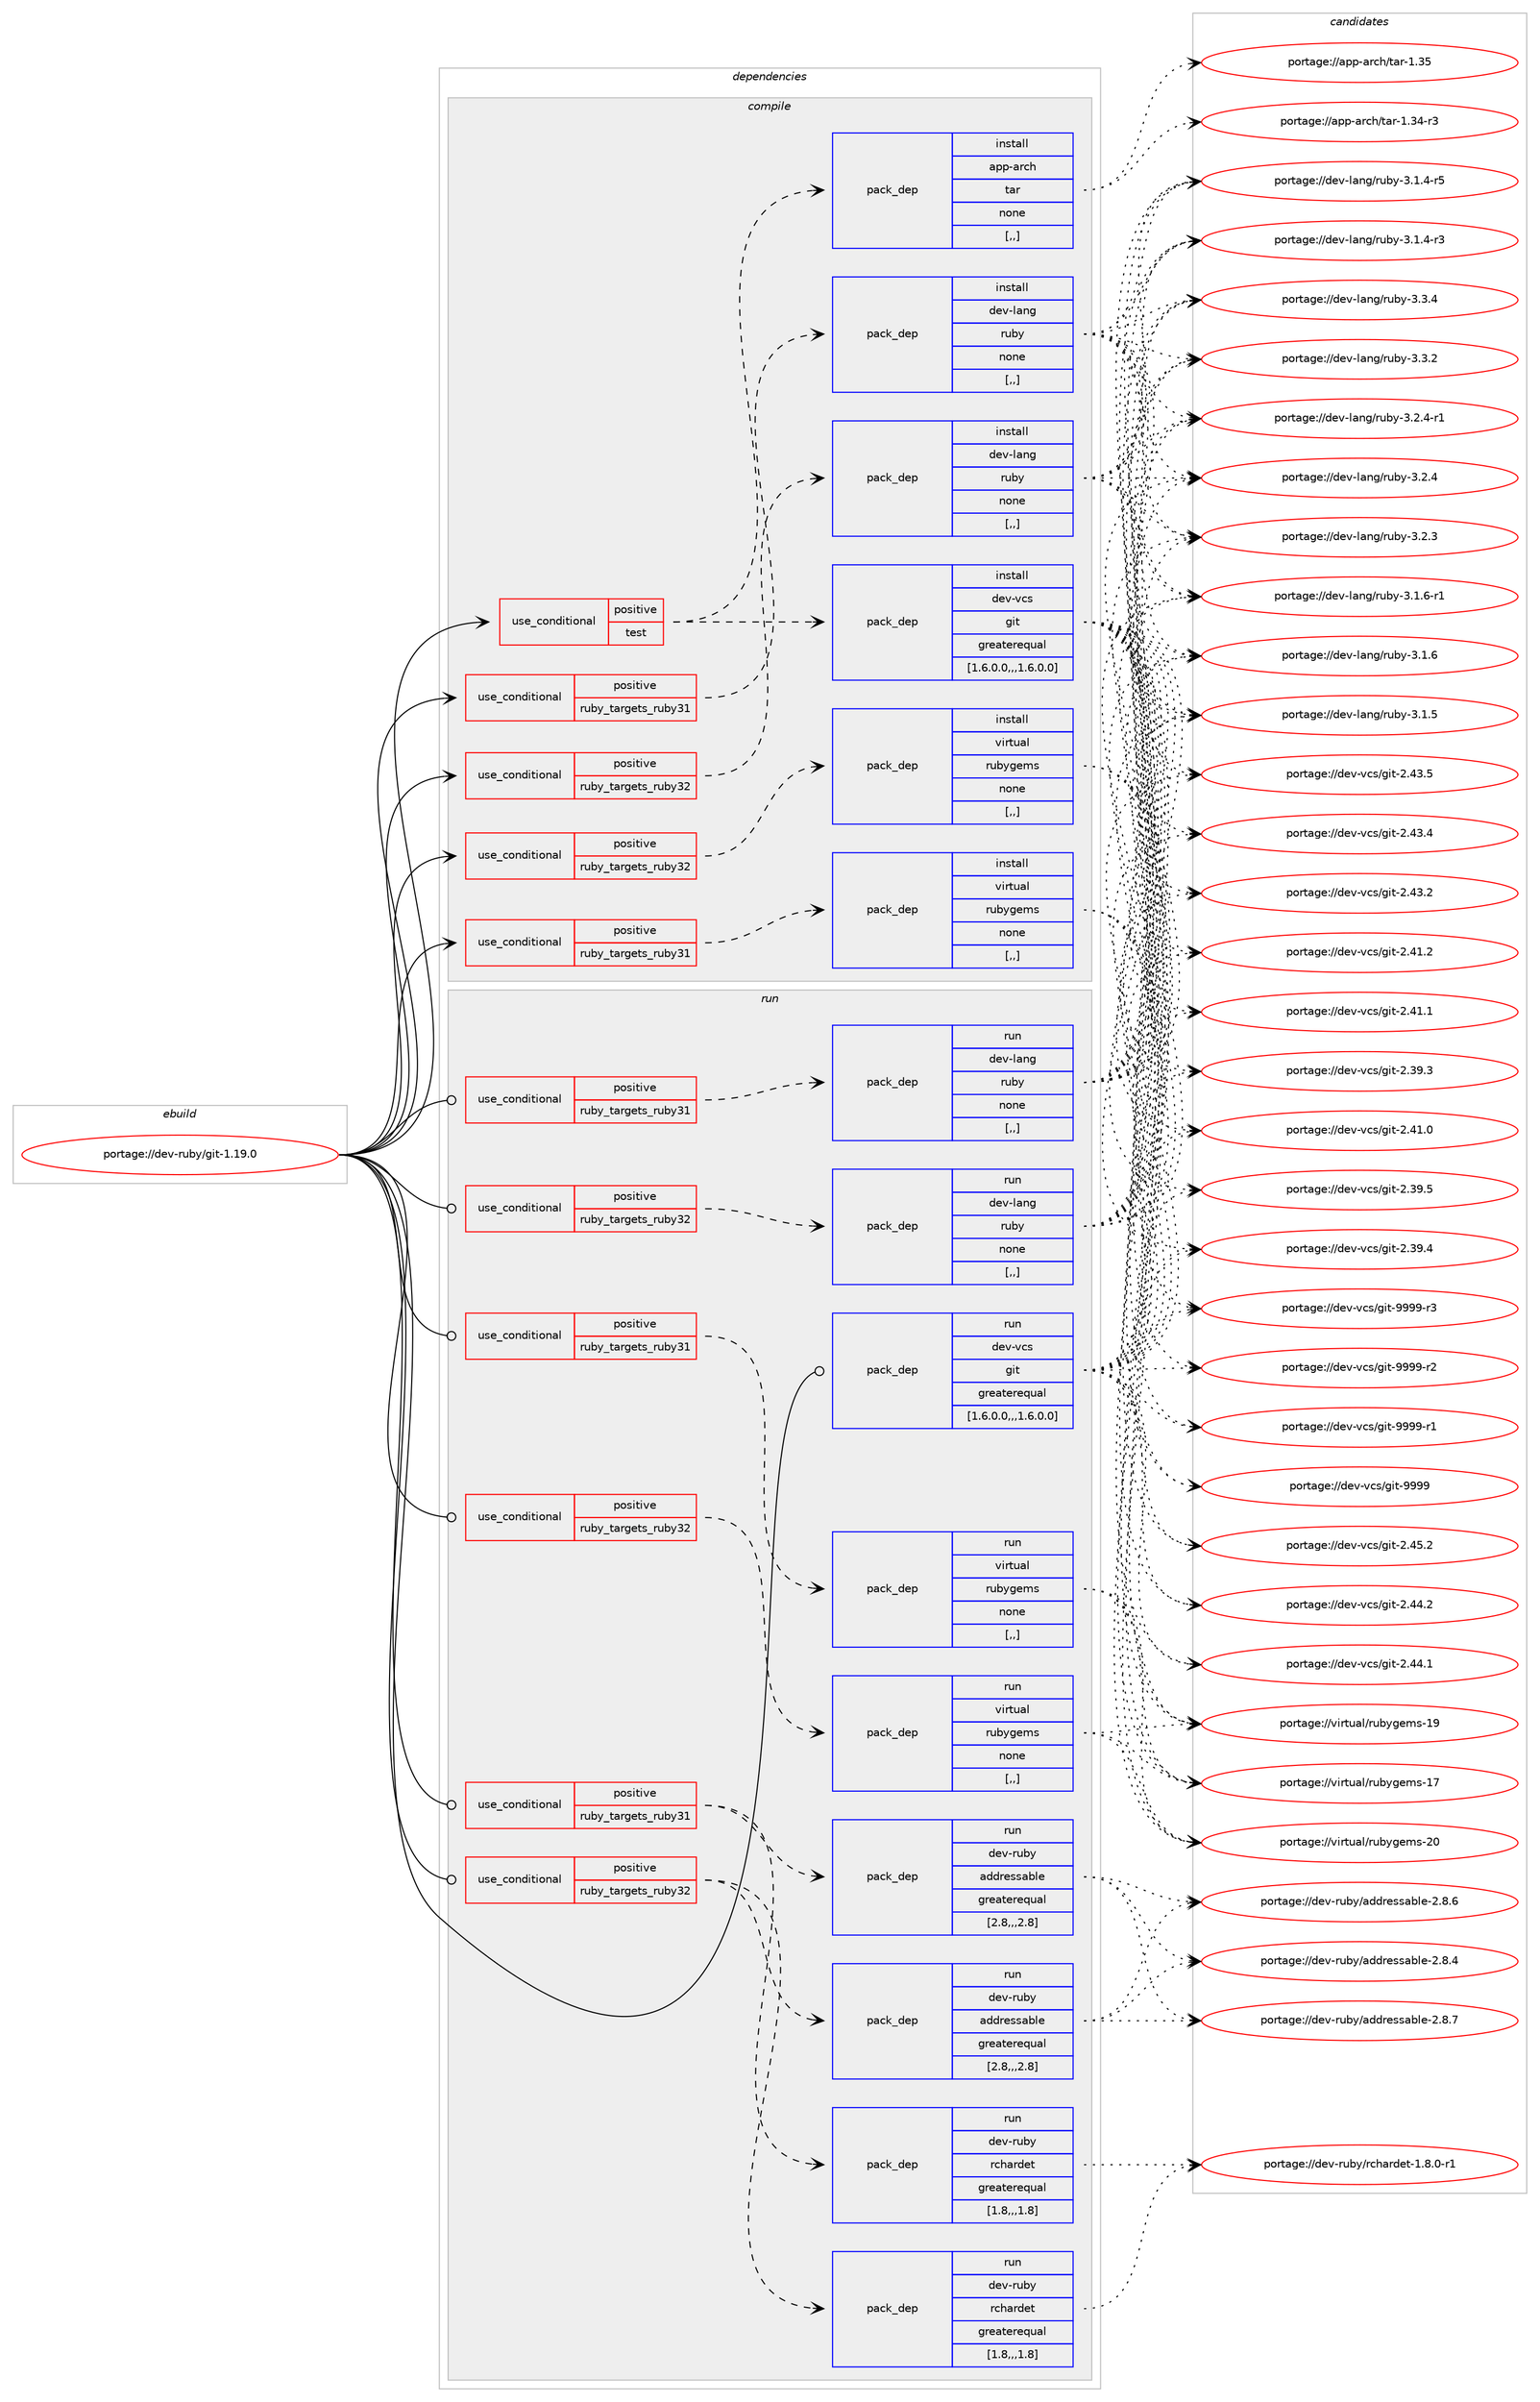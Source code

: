 digraph prolog {

# *************
# Graph options
# *************

newrank=true;
concentrate=true;
compound=true;
graph [rankdir=LR,fontname=Helvetica,fontsize=10,ranksep=1.5];#, ranksep=2.5, nodesep=0.2];
edge  [arrowhead=vee];
node  [fontname=Helvetica,fontsize=10];

# **********
# The ebuild
# **********

subgraph cluster_leftcol {
color=gray;
label=<<i>ebuild</i>>;
id [label="portage://dev-ruby/git-1.19.0", color=red, width=4, href="../dev-ruby/git-1.19.0.svg"];
}

# ****************
# The dependencies
# ****************

subgraph cluster_midcol {
color=gray;
label=<<i>dependencies</i>>;
subgraph cluster_compile {
fillcolor="#eeeeee";
style=filled;
label=<<i>compile</i>>;
subgraph cond48164 {
dependency184547 [label=<<TABLE BORDER="0" CELLBORDER="1" CELLSPACING="0" CELLPADDING="4"><TR><TD ROWSPAN="3" CELLPADDING="10">use_conditional</TD></TR><TR><TD>positive</TD></TR><TR><TD>ruby_targets_ruby31</TD></TR></TABLE>>, shape=none, color=red];
subgraph pack135051 {
dependency184548 [label=<<TABLE BORDER="0" CELLBORDER="1" CELLSPACING="0" CELLPADDING="4" WIDTH="220"><TR><TD ROWSPAN="6" CELLPADDING="30">pack_dep</TD></TR><TR><TD WIDTH="110">install</TD></TR><TR><TD>dev-lang</TD></TR><TR><TD>ruby</TD></TR><TR><TD>none</TD></TR><TR><TD>[,,]</TD></TR></TABLE>>, shape=none, color=blue];
}
dependency184547:e -> dependency184548:w [weight=20,style="dashed",arrowhead="vee"];
}
id:e -> dependency184547:w [weight=20,style="solid",arrowhead="vee"];
subgraph cond48165 {
dependency184549 [label=<<TABLE BORDER="0" CELLBORDER="1" CELLSPACING="0" CELLPADDING="4"><TR><TD ROWSPAN="3" CELLPADDING="10">use_conditional</TD></TR><TR><TD>positive</TD></TR><TR><TD>ruby_targets_ruby31</TD></TR></TABLE>>, shape=none, color=red];
subgraph pack135052 {
dependency184550 [label=<<TABLE BORDER="0" CELLBORDER="1" CELLSPACING="0" CELLPADDING="4" WIDTH="220"><TR><TD ROWSPAN="6" CELLPADDING="30">pack_dep</TD></TR><TR><TD WIDTH="110">install</TD></TR><TR><TD>virtual</TD></TR><TR><TD>rubygems</TD></TR><TR><TD>none</TD></TR><TR><TD>[,,]</TD></TR></TABLE>>, shape=none, color=blue];
}
dependency184549:e -> dependency184550:w [weight=20,style="dashed",arrowhead="vee"];
}
id:e -> dependency184549:w [weight=20,style="solid",arrowhead="vee"];
subgraph cond48166 {
dependency184551 [label=<<TABLE BORDER="0" CELLBORDER="1" CELLSPACING="0" CELLPADDING="4"><TR><TD ROWSPAN="3" CELLPADDING="10">use_conditional</TD></TR><TR><TD>positive</TD></TR><TR><TD>ruby_targets_ruby32</TD></TR></TABLE>>, shape=none, color=red];
subgraph pack135053 {
dependency184552 [label=<<TABLE BORDER="0" CELLBORDER="1" CELLSPACING="0" CELLPADDING="4" WIDTH="220"><TR><TD ROWSPAN="6" CELLPADDING="30">pack_dep</TD></TR><TR><TD WIDTH="110">install</TD></TR><TR><TD>dev-lang</TD></TR><TR><TD>ruby</TD></TR><TR><TD>none</TD></TR><TR><TD>[,,]</TD></TR></TABLE>>, shape=none, color=blue];
}
dependency184551:e -> dependency184552:w [weight=20,style="dashed",arrowhead="vee"];
}
id:e -> dependency184551:w [weight=20,style="solid",arrowhead="vee"];
subgraph cond48167 {
dependency184553 [label=<<TABLE BORDER="0" CELLBORDER="1" CELLSPACING="0" CELLPADDING="4"><TR><TD ROWSPAN="3" CELLPADDING="10">use_conditional</TD></TR><TR><TD>positive</TD></TR><TR><TD>ruby_targets_ruby32</TD></TR></TABLE>>, shape=none, color=red];
subgraph pack135054 {
dependency184554 [label=<<TABLE BORDER="0" CELLBORDER="1" CELLSPACING="0" CELLPADDING="4" WIDTH="220"><TR><TD ROWSPAN="6" CELLPADDING="30">pack_dep</TD></TR><TR><TD WIDTH="110">install</TD></TR><TR><TD>virtual</TD></TR><TR><TD>rubygems</TD></TR><TR><TD>none</TD></TR><TR><TD>[,,]</TD></TR></TABLE>>, shape=none, color=blue];
}
dependency184553:e -> dependency184554:w [weight=20,style="dashed",arrowhead="vee"];
}
id:e -> dependency184553:w [weight=20,style="solid",arrowhead="vee"];
subgraph cond48168 {
dependency184555 [label=<<TABLE BORDER="0" CELLBORDER="1" CELLSPACING="0" CELLPADDING="4"><TR><TD ROWSPAN="3" CELLPADDING="10">use_conditional</TD></TR><TR><TD>positive</TD></TR><TR><TD>test</TD></TR></TABLE>>, shape=none, color=red];
subgraph pack135055 {
dependency184556 [label=<<TABLE BORDER="0" CELLBORDER="1" CELLSPACING="0" CELLPADDING="4" WIDTH="220"><TR><TD ROWSPAN="6" CELLPADDING="30">pack_dep</TD></TR><TR><TD WIDTH="110">install</TD></TR><TR><TD>dev-vcs</TD></TR><TR><TD>git</TD></TR><TR><TD>greaterequal</TD></TR><TR><TD>[1.6.0.0,,,1.6.0.0]</TD></TR></TABLE>>, shape=none, color=blue];
}
dependency184555:e -> dependency184556:w [weight=20,style="dashed",arrowhead="vee"];
subgraph pack135056 {
dependency184557 [label=<<TABLE BORDER="0" CELLBORDER="1" CELLSPACING="0" CELLPADDING="4" WIDTH="220"><TR><TD ROWSPAN="6" CELLPADDING="30">pack_dep</TD></TR><TR><TD WIDTH="110">install</TD></TR><TR><TD>app-arch</TD></TR><TR><TD>tar</TD></TR><TR><TD>none</TD></TR><TR><TD>[,,]</TD></TR></TABLE>>, shape=none, color=blue];
}
dependency184555:e -> dependency184557:w [weight=20,style="dashed",arrowhead="vee"];
}
id:e -> dependency184555:w [weight=20,style="solid",arrowhead="vee"];
}
subgraph cluster_compileandrun {
fillcolor="#eeeeee";
style=filled;
label=<<i>compile and run</i>>;
}
subgraph cluster_run {
fillcolor="#eeeeee";
style=filled;
label=<<i>run</i>>;
subgraph cond48169 {
dependency184558 [label=<<TABLE BORDER="0" CELLBORDER="1" CELLSPACING="0" CELLPADDING="4"><TR><TD ROWSPAN="3" CELLPADDING="10">use_conditional</TD></TR><TR><TD>positive</TD></TR><TR><TD>ruby_targets_ruby31</TD></TR></TABLE>>, shape=none, color=red];
subgraph pack135057 {
dependency184559 [label=<<TABLE BORDER="0" CELLBORDER="1" CELLSPACING="0" CELLPADDING="4" WIDTH="220"><TR><TD ROWSPAN="6" CELLPADDING="30">pack_dep</TD></TR><TR><TD WIDTH="110">run</TD></TR><TR><TD>dev-lang</TD></TR><TR><TD>ruby</TD></TR><TR><TD>none</TD></TR><TR><TD>[,,]</TD></TR></TABLE>>, shape=none, color=blue];
}
dependency184558:e -> dependency184559:w [weight=20,style="dashed",arrowhead="vee"];
}
id:e -> dependency184558:w [weight=20,style="solid",arrowhead="odot"];
subgraph cond48170 {
dependency184560 [label=<<TABLE BORDER="0" CELLBORDER="1" CELLSPACING="0" CELLPADDING="4"><TR><TD ROWSPAN="3" CELLPADDING="10">use_conditional</TD></TR><TR><TD>positive</TD></TR><TR><TD>ruby_targets_ruby31</TD></TR></TABLE>>, shape=none, color=red];
subgraph pack135058 {
dependency184561 [label=<<TABLE BORDER="0" CELLBORDER="1" CELLSPACING="0" CELLPADDING="4" WIDTH="220"><TR><TD ROWSPAN="6" CELLPADDING="30">pack_dep</TD></TR><TR><TD WIDTH="110">run</TD></TR><TR><TD>dev-ruby</TD></TR><TR><TD>addressable</TD></TR><TR><TD>greaterequal</TD></TR><TR><TD>[2.8,,,2.8]</TD></TR></TABLE>>, shape=none, color=blue];
}
dependency184560:e -> dependency184561:w [weight=20,style="dashed",arrowhead="vee"];
subgraph pack135059 {
dependency184562 [label=<<TABLE BORDER="0" CELLBORDER="1" CELLSPACING="0" CELLPADDING="4" WIDTH="220"><TR><TD ROWSPAN="6" CELLPADDING="30">pack_dep</TD></TR><TR><TD WIDTH="110">run</TD></TR><TR><TD>dev-ruby</TD></TR><TR><TD>rchardet</TD></TR><TR><TD>greaterequal</TD></TR><TR><TD>[1.8,,,1.8]</TD></TR></TABLE>>, shape=none, color=blue];
}
dependency184560:e -> dependency184562:w [weight=20,style="dashed",arrowhead="vee"];
}
id:e -> dependency184560:w [weight=20,style="solid",arrowhead="odot"];
subgraph cond48171 {
dependency184563 [label=<<TABLE BORDER="0" CELLBORDER="1" CELLSPACING="0" CELLPADDING="4"><TR><TD ROWSPAN="3" CELLPADDING="10">use_conditional</TD></TR><TR><TD>positive</TD></TR><TR><TD>ruby_targets_ruby31</TD></TR></TABLE>>, shape=none, color=red];
subgraph pack135060 {
dependency184564 [label=<<TABLE BORDER="0" CELLBORDER="1" CELLSPACING="0" CELLPADDING="4" WIDTH="220"><TR><TD ROWSPAN="6" CELLPADDING="30">pack_dep</TD></TR><TR><TD WIDTH="110">run</TD></TR><TR><TD>virtual</TD></TR><TR><TD>rubygems</TD></TR><TR><TD>none</TD></TR><TR><TD>[,,]</TD></TR></TABLE>>, shape=none, color=blue];
}
dependency184563:e -> dependency184564:w [weight=20,style="dashed",arrowhead="vee"];
}
id:e -> dependency184563:w [weight=20,style="solid",arrowhead="odot"];
subgraph cond48172 {
dependency184565 [label=<<TABLE BORDER="0" CELLBORDER="1" CELLSPACING="0" CELLPADDING="4"><TR><TD ROWSPAN="3" CELLPADDING="10">use_conditional</TD></TR><TR><TD>positive</TD></TR><TR><TD>ruby_targets_ruby32</TD></TR></TABLE>>, shape=none, color=red];
subgraph pack135061 {
dependency184566 [label=<<TABLE BORDER="0" CELLBORDER="1" CELLSPACING="0" CELLPADDING="4" WIDTH="220"><TR><TD ROWSPAN="6" CELLPADDING="30">pack_dep</TD></TR><TR><TD WIDTH="110">run</TD></TR><TR><TD>dev-lang</TD></TR><TR><TD>ruby</TD></TR><TR><TD>none</TD></TR><TR><TD>[,,]</TD></TR></TABLE>>, shape=none, color=blue];
}
dependency184565:e -> dependency184566:w [weight=20,style="dashed",arrowhead="vee"];
}
id:e -> dependency184565:w [weight=20,style="solid",arrowhead="odot"];
subgraph cond48173 {
dependency184567 [label=<<TABLE BORDER="0" CELLBORDER="1" CELLSPACING="0" CELLPADDING="4"><TR><TD ROWSPAN="3" CELLPADDING="10">use_conditional</TD></TR><TR><TD>positive</TD></TR><TR><TD>ruby_targets_ruby32</TD></TR></TABLE>>, shape=none, color=red];
subgraph pack135062 {
dependency184568 [label=<<TABLE BORDER="0" CELLBORDER="1" CELLSPACING="0" CELLPADDING="4" WIDTH="220"><TR><TD ROWSPAN="6" CELLPADDING="30">pack_dep</TD></TR><TR><TD WIDTH="110">run</TD></TR><TR><TD>dev-ruby</TD></TR><TR><TD>addressable</TD></TR><TR><TD>greaterequal</TD></TR><TR><TD>[2.8,,,2.8]</TD></TR></TABLE>>, shape=none, color=blue];
}
dependency184567:e -> dependency184568:w [weight=20,style="dashed",arrowhead="vee"];
subgraph pack135063 {
dependency184569 [label=<<TABLE BORDER="0" CELLBORDER="1" CELLSPACING="0" CELLPADDING="4" WIDTH="220"><TR><TD ROWSPAN="6" CELLPADDING="30">pack_dep</TD></TR><TR><TD WIDTH="110">run</TD></TR><TR><TD>dev-ruby</TD></TR><TR><TD>rchardet</TD></TR><TR><TD>greaterequal</TD></TR><TR><TD>[1.8,,,1.8]</TD></TR></TABLE>>, shape=none, color=blue];
}
dependency184567:e -> dependency184569:w [weight=20,style="dashed",arrowhead="vee"];
}
id:e -> dependency184567:w [weight=20,style="solid",arrowhead="odot"];
subgraph cond48174 {
dependency184570 [label=<<TABLE BORDER="0" CELLBORDER="1" CELLSPACING="0" CELLPADDING="4"><TR><TD ROWSPAN="3" CELLPADDING="10">use_conditional</TD></TR><TR><TD>positive</TD></TR><TR><TD>ruby_targets_ruby32</TD></TR></TABLE>>, shape=none, color=red];
subgraph pack135064 {
dependency184571 [label=<<TABLE BORDER="0" CELLBORDER="1" CELLSPACING="0" CELLPADDING="4" WIDTH="220"><TR><TD ROWSPAN="6" CELLPADDING="30">pack_dep</TD></TR><TR><TD WIDTH="110">run</TD></TR><TR><TD>virtual</TD></TR><TR><TD>rubygems</TD></TR><TR><TD>none</TD></TR><TR><TD>[,,]</TD></TR></TABLE>>, shape=none, color=blue];
}
dependency184570:e -> dependency184571:w [weight=20,style="dashed",arrowhead="vee"];
}
id:e -> dependency184570:w [weight=20,style="solid",arrowhead="odot"];
subgraph pack135065 {
dependency184572 [label=<<TABLE BORDER="0" CELLBORDER="1" CELLSPACING="0" CELLPADDING="4" WIDTH="220"><TR><TD ROWSPAN="6" CELLPADDING="30">pack_dep</TD></TR><TR><TD WIDTH="110">run</TD></TR><TR><TD>dev-vcs</TD></TR><TR><TD>git</TD></TR><TR><TD>greaterequal</TD></TR><TR><TD>[1.6.0.0,,,1.6.0.0]</TD></TR></TABLE>>, shape=none, color=blue];
}
id:e -> dependency184572:w [weight=20,style="solid",arrowhead="odot"];
}
}

# **************
# The candidates
# **************

subgraph cluster_choices {
rank=same;
color=gray;
label=<<i>candidates</i>>;

subgraph choice135051 {
color=black;
nodesep=1;
choice10010111845108971101034711411798121455146514652 [label="portage://dev-lang/ruby-3.3.4", color=red, width=4,href="../dev-lang/ruby-3.3.4.svg"];
choice10010111845108971101034711411798121455146514650 [label="portage://dev-lang/ruby-3.3.2", color=red, width=4,href="../dev-lang/ruby-3.3.2.svg"];
choice100101118451089711010347114117981214551465046524511449 [label="portage://dev-lang/ruby-3.2.4-r1", color=red, width=4,href="../dev-lang/ruby-3.2.4-r1.svg"];
choice10010111845108971101034711411798121455146504652 [label="portage://dev-lang/ruby-3.2.4", color=red, width=4,href="../dev-lang/ruby-3.2.4.svg"];
choice10010111845108971101034711411798121455146504651 [label="portage://dev-lang/ruby-3.2.3", color=red, width=4,href="../dev-lang/ruby-3.2.3.svg"];
choice100101118451089711010347114117981214551464946544511449 [label="portage://dev-lang/ruby-3.1.6-r1", color=red, width=4,href="../dev-lang/ruby-3.1.6-r1.svg"];
choice10010111845108971101034711411798121455146494654 [label="portage://dev-lang/ruby-3.1.6", color=red, width=4,href="../dev-lang/ruby-3.1.6.svg"];
choice10010111845108971101034711411798121455146494653 [label="portage://dev-lang/ruby-3.1.5", color=red, width=4,href="../dev-lang/ruby-3.1.5.svg"];
choice100101118451089711010347114117981214551464946524511453 [label="portage://dev-lang/ruby-3.1.4-r5", color=red, width=4,href="../dev-lang/ruby-3.1.4-r5.svg"];
choice100101118451089711010347114117981214551464946524511451 [label="portage://dev-lang/ruby-3.1.4-r3", color=red, width=4,href="../dev-lang/ruby-3.1.4-r3.svg"];
dependency184548:e -> choice10010111845108971101034711411798121455146514652:w [style=dotted,weight="100"];
dependency184548:e -> choice10010111845108971101034711411798121455146514650:w [style=dotted,weight="100"];
dependency184548:e -> choice100101118451089711010347114117981214551465046524511449:w [style=dotted,weight="100"];
dependency184548:e -> choice10010111845108971101034711411798121455146504652:w [style=dotted,weight="100"];
dependency184548:e -> choice10010111845108971101034711411798121455146504651:w [style=dotted,weight="100"];
dependency184548:e -> choice100101118451089711010347114117981214551464946544511449:w [style=dotted,weight="100"];
dependency184548:e -> choice10010111845108971101034711411798121455146494654:w [style=dotted,weight="100"];
dependency184548:e -> choice10010111845108971101034711411798121455146494653:w [style=dotted,weight="100"];
dependency184548:e -> choice100101118451089711010347114117981214551464946524511453:w [style=dotted,weight="100"];
dependency184548:e -> choice100101118451089711010347114117981214551464946524511451:w [style=dotted,weight="100"];
}
subgraph choice135052 {
color=black;
nodesep=1;
choice118105114116117971084711411798121103101109115455048 [label="portage://virtual/rubygems-20", color=red, width=4,href="../virtual/rubygems-20.svg"];
choice118105114116117971084711411798121103101109115454957 [label="portage://virtual/rubygems-19", color=red, width=4,href="../virtual/rubygems-19.svg"];
choice118105114116117971084711411798121103101109115454955 [label="portage://virtual/rubygems-17", color=red, width=4,href="../virtual/rubygems-17.svg"];
dependency184550:e -> choice118105114116117971084711411798121103101109115455048:w [style=dotted,weight="100"];
dependency184550:e -> choice118105114116117971084711411798121103101109115454957:w [style=dotted,weight="100"];
dependency184550:e -> choice118105114116117971084711411798121103101109115454955:w [style=dotted,weight="100"];
}
subgraph choice135053 {
color=black;
nodesep=1;
choice10010111845108971101034711411798121455146514652 [label="portage://dev-lang/ruby-3.3.4", color=red, width=4,href="../dev-lang/ruby-3.3.4.svg"];
choice10010111845108971101034711411798121455146514650 [label="portage://dev-lang/ruby-3.3.2", color=red, width=4,href="../dev-lang/ruby-3.3.2.svg"];
choice100101118451089711010347114117981214551465046524511449 [label="portage://dev-lang/ruby-3.2.4-r1", color=red, width=4,href="../dev-lang/ruby-3.2.4-r1.svg"];
choice10010111845108971101034711411798121455146504652 [label="portage://dev-lang/ruby-3.2.4", color=red, width=4,href="../dev-lang/ruby-3.2.4.svg"];
choice10010111845108971101034711411798121455146504651 [label="portage://dev-lang/ruby-3.2.3", color=red, width=4,href="../dev-lang/ruby-3.2.3.svg"];
choice100101118451089711010347114117981214551464946544511449 [label="portage://dev-lang/ruby-3.1.6-r1", color=red, width=4,href="../dev-lang/ruby-3.1.6-r1.svg"];
choice10010111845108971101034711411798121455146494654 [label="portage://dev-lang/ruby-3.1.6", color=red, width=4,href="../dev-lang/ruby-3.1.6.svg"];
choice10010111845108971101034711411798121455146494653 [label="portage://dev-lang/ruby-3.1.5", color=red, width=4,href="../dev-lang/ruby-3.1.5.svg"];
choice100101118451089711010347114117981214551464946524511453 [label="portage://dev-lang/ruby-3.1.4-r5", color=red, width=4,href="../dev-lang/ruby-3.1.4-r5.svg"];
choice100101118451089711010347114117981214551464946524511451 [label="portage://dev-lang/ruby-3.1.4-r3", color=red, width=4,href="../dev-lang/ruby-3.1.4-r3.svg"];
dependency184552:e -> choice10010111845108971101034711411798121455146514652:w [style=dotted,weight="100"];
dependency184552:e -> choice10010111845108971101034711411798121455146514650:w [style=dotted,weight="100"];
dependency184552:e -> choice100101118451089711010347114117981214551465046524511449:w [style=dotted,weight="100"];
dependency184552:e -> choice10010111845108971101034711411798121455146504652:w [style=dotted,weight="100"];
dependency184552:e -> choice10010111845108971101034711411798121455146504651:w [style=dotted,weight="100"];
dependency184552:e -> choice100101118451089711010347114117981214551464946544511449:w [style=dotted,weight="100"];
dependency184552:e -> choice10010111845108971101034711411798121455146494654:w [style=dotted,weight="100"];
dependency184552:e -> choice10010111845108971101034711411798121455146494653:w [style=dotted,weight="100"];
dependency184552:e -> choice100101118451089711010347114117981214551464946524511453:w [style=dotted,weight="100"];
dependency184552:e -> choice100101118451089711010347114117981214551464946524511451:w [style=dotted,weight="100"];
}
subgraph choice135054 {
color=black;
nodesep=1;
choice118105114116117971084711411798121103101109115455048 [label="portage://virtual/rubygems-20", color=red, width=4,href="../virtual/rubygems-20.svg"];
choice118105114116117971084711411798121103101109115454957 [label="portage://virtual/rubygems-19", color=red, width=4,href="../virtual/rubygems-19.svg"];
choice118105114116117971084711411798121103101109115454955 [label="portage://virtual/rubygems-17", color=red, width=4,href="../virtual/rubygems-17.svg"];
dependency184554:e -> choice118105114116117971084711411798121103101109115455048:w [style=dotted,weight="100"];
dependency184554:e -> choice118105114116117971084711411798121103101109115454957:w [style=dotted,weight="100"];
dependency184554:e -> choice118105114116117971084711411798121103101109115454955:w [style=dotted,weight="100"];
}
subgraph choice135055 {
color=black;
nodesep=1;
choice10010111845118991154710310511645575757574511451 [label="portage://dev-vcs/git-9999-r3", color=red, width=4,href="../dev-vcs/git-9999-r3.svg"];
choice10010111845118991154710310511645575757574511450 [label="portage://dev-vcs/git-9999-r2", color=red, width=4,href="../dev-vcs/git-9999-r2.svg"];
choice10010111845118991154710310511645575757574511449 [label="portage://dev-vcs/git-9999-r1", color=red, width=4,href="../dev-vcs/git-9999-r1.svg"];
choice1001011184511899115471031051164557575757 [label="portage://dev-vcs/git-9999", color=red, width=4,href="../dev-vcs/git-9999.svg"];
choice10010111845118991154710310511645504652534650 [label="portage://dev-vcs/git-2.45.2", color=red, width=4,href="../dev-vcs/git-2.45.2.svg"];
choice10010111845118991154710310511645504652524650 [label="portage://dev-vcs/git-2.44.2", color=red, width=4,href="../dev-vcs/git-2.44.2.svg"];
choice10010111845118991154710310511645504652524649 [label="portage://dev-vcs/git-2.44.1", color=red, width=4,href="../dev-vcs/git-2.44.1.svg"];
choice10010111845118991154710310511645504652514653 [label="portage://dev-vcs/git-2.43.5", color=red, width=4,href="../dev-vcs/git-2.43.5.svg"];
choice10010111845118991154710310511645504652514652 [label="portage://dev-vcs/git-2.43.4", color=red, width=4,href="../dev-vcs/git-2.43.4.svg"];
choice10010111845118991154710310511645504652514650 [label="portage://dev-vcs/git-2.43.2", color=red, width=4,href="../dev-vcs/git-2.43.2.svg"];
choice10010111845118991154710310511645504652494650 [label="portage://dev-vcs/git-2.41.2", color=red, width=4,href="../dev-vcs/git-2.41.2.svg"];
choice10010111845118991154710310511645504652494649 [label="portage://dev-vcs/git-2.41.1", color=red, width=4,href="../dev-vcs/git-2.41.1.svg"];
choice10010111845118991154710310511645504652494648 [label="portage://dev-vcs/git-2.41.0", color=red, width=4,href="../dev-vcs/git-2.41.0.svg"];
choice10010111845118991154710310511645504651574653 [label="portage://dev-vcs/git-2.39.5", color=red, width=4,href="../dev-vcs/git-2.39.5.svg"];
choice10010111845118991154710310511645504651574652 [label="portage://dev-vcs/git-2.39.4", color=red, width=4,href="../dev-vcs/git-2.39.4.svg"];
choice10010111845118991154710310511645504651574651 [label="portage://dev-vcs/git-2.39.3", color=red, width=4,href="../dev-vcs/git-2.39.3.svg"];
dependency184556:e -> choice10010111845118991154710310511645575757574511451:w [style=dotted,weight="100"];
dependency184556:e -> choice10010111845118991154710310511645575757574511450:w [style=dotted,weight="100"];
dependency184556:e -> choice10010111845118991154710310511645575757574511449:w [style=dotted,weight="100"];
dependency184556:e -> choice1001011184511899115471031051164557575757:w [style=dotted,weight="100"];
dependency184556:e -> choice10010111845118991154710310511645504652534650:w [style=dotted,weight="100"];
dependency184556:e -> choice10010111845118991154710310511645504652524650:w [style=dotted,weight="100"];
dependency184556:e -> choice10010111845118991154710310511645504652524649:w [style=dotted,weight="100"];
dependency184556:e -> choice10010111845118991154710310511645504652514653:w [style=dotted,weight="100"];
dependency184556:e -> choice10010111845118991154710310511645504652514652:w [style=dotted,weight="100"];
dependency184556:e -> choice10010111845118991154710310511645504652514650:w [style=dotted,weight="100"];
dependency184556:e -> choice10010111845118991154710310511645504652494650:w [style=dotted,weight="100"];
dependency184556:e -> choice10010111845118991154710310511645504652494649:w [style=dotted,weight="100"];
dependency184556:e -> choice10010111845118991154710310511645504652494648:w [style=dotted,weight="100"];
dependency184556:e -> choice10010111845118991154710310511645504651574653:w [style=dotted,weight="100"];
dependency184556:e -> choice10010111845118991154710310511645504651574652:w [style=dotted,weight="100"];
dependency184556:e -> choice10010111845118991154710310511645504651574651:w [style=dotted,weight="100"];
}
subgraph choice135056 {
color=black;
nodesep=1;
choice9711211245971149910447116971144549465153 [label="portage://app-arch/tar-1.35", color=red, width=4,href="../app-arch/tar-1.35.svg"];
choice97112112459711499104471169711445494651524511451 [label="portage://app-arch/tar-1.34-r3", color=red, width=4,href="../app-arch/tar-1.34-r3.svg"];
dependency184557:e -> choice9711211245971149910447116971144549465153:w [style=dotted,weight="100"];
dependency184557:e -> choice97112112459711499104471169711445494651524511451:w [style=dotted,weight="100"];
}
subgraph choice135057 {
color=black;
nodesep=1;
choice10010111845108971101034711411798121455146514652 [label="portage://dev-lang/ruby-3.3.4", color=red, width=4,href="../dev-lang/ruby-3.3.4.svg"];
choice10010111845108971101034711411798121455146514650 [label="portage://dev-lang/ruby-3.3.2", color=red, width=4,href="../dev-lang/ruby-3.3.2.svg"];
choice100101118451089711010347114117981214551465046524511449 [label="portage://dev-lang/ruby-3.2.4-r1", color=red, width=4,href="../dev-lang/ruby-3.2.4-r1.svg"];
choice10010111845108971101034711411798121455146504652 [label="portage://dev-lang/ruby-3.2.4", color=red, width=4,href="../dev-lang/ruby-3.2.4.svg"];
choice10010111845108971101034711411798121455146504651 [label="portage://dev-lang/ruby-3.2.3", color=red, width=4,href="../dev-lang/ruby-3.2.3.svg"];
choice100101118451089711010347114117981214551464946544511449 [label="portage://dev-lang/ruby-3.1.6-r1", color=red, width=4,href="../dev-lang/ruby-3.1.6-r1.svg"];
choice10010111845108971101034711411798121455146494654 [label="portage://dev-lang/ruby-3.1.6", color=red, width=4,href="../dev-lang/ruby-3.1.6.svg"];
choice10010111845108971101034711411798121455146494653 [label="portage://dev-lang/ruby-3.1.5", color=red, width=4,href="../dev-lang/ruby-3.1.5.svg"];
choice100101118451089711010347114117981214551464946524511453 [label="portage://dev-lang/ruby-3.1.4-r5", color=red, width=4,href="../dev-lang/ruby-3.1.4-r5.svg"];
choice100101118451089711010347114117981214551464946524511451 [label="portage://dev-lang/ruby-3.1.4-r3", color=red, width=4,href="../dev-lang/ruby-3.1.4-r3.svg"];
dependency184559:e -> choice10010111845108971101034711411798121455146514652:w [style=dotted,weight="100"];
dependency184559:e -> choice10010111845108971101034711411798121455146514650:w [style=dotted,weight="100"];
dependency184559:e -> choice100101118451089711010347114117981214551465046524511449:w [style=dotted,weight="100"];
dependency184559:e -> choice10010111845108971101034711411798121455146504652:w [style=dotted,weight="100"];
dependency184559:e -> choice10010111845108971101034711411798121455146504651:w [style=dotted,weight="100"];
dependency184559:e -> choice100101118451089711010347114117981214551464946544511449:w [style=dotted,weight="100"];
dependency184559:e -> choice10010111845108971101034711411798121455146494654:w [style=dotted,weight="100"];
dependency184559:e -> choice10010111845108971101034711411798121455146494653:w [style=dotted,weight="100"];
dependency184559:e -> choice100101118451089711010347114117981214551464946524511453:w [style=dotted,weight="100"];
dependency184559:e -> choice100101118451089711010347114117981214551464946524511451:w [style=dotted,weight="100"];
}
subgraph choice135058 {
color=black;
nodesep=1;
choice100101118451141179812147971001001141011151159798108101455046564655 [label="portage://dev-ruby/addressable-2.8.7", color=red, width=4,href="../dev-ruby/addressable-2.8.7.svg"];
choice100101118451141179812147971001001141011151159798108101455046564654 [label="portage://dev-ruby/addressable-2.8.6", color=red, width=4,href="../dev-ruby/addressable-2.8.6.svg"];
choice100101118451141179812147971001001141011151159798108101455046564652 [label="portage://dev-ruby/addressable-2.8.4", color=red, width=4,href="../dev-ruby/addressable-2.8.4.svg"];
dependency184561:e -> choice100101118451141179812147971001001141011151159798108101455046564655:w [style=dotted,weight="100"];
dependency184561:e -> choice100101118451141179812147971001001141011151159798108101455046564654:w [style=dotted,weight="100"];
dependency184561:e -> choice100101118451141179812147971001001141011151159798108101455046564652:w [style=dotted,weight="100"];
}
subgraph choice135059 {
color=black;
nodesep=1;
choice10010111845114117981214711499104971141001011164549465646484511449 [label="portage://dev-ruby/rchardet-1.8.0-r1", color=red, width=4,href="../dev-ruby/rchardet-1.8.0-r1.svg"];
dependency184562:e -> choice10010111845114117981214711499104971141001011164549465646484511449:w [style=dotted,weight="100"];
}
subgraph choice135060 {
color=black;
nodesep=1;
choice118105114116117971084711411798121103101109115455048 [label="portage://virtual/rubygems-20", color=red, width=4,href="../virtual/rubygems-20.svg"];
choice118105114116117971084711411798121103101109115454957 [label="portage://virtual/rubygems-19", color=red, width=4,href="../virtual/rubygems-19.svg"];
choice118105114116117971084711411798121103101109115454955 [label="portage://virtual/rubygems-17", color=red, width=4,href="../virtual/rubygems-17.svg"];
dependency184564:e -> choice118105114116117971084711411798121103101109115455048:w [style=dotted,weight="100"];
dependency184564:e -> choice118105114116117971084711411798121103101109115454957:w [style=dotted,weight="100"];
dependency184564:e -> choice118105114116117971084711411798121103101109115454955:w [style=dotted,weight="100"];
}
subgraph choice135061 {
color=black;
nodesep=1;
choice10010111845108971101034711411798121455146514652 [label="portage://dev-lang/ruby-3.3.4", color=red, width=4,href="../dev-lang/ruby-3.3.4.svg"];
choice10010111845108971101034711411798121455146514650 [label="portage://dev-lang/ruby-3.3.2", color=red, width=4,href="../dev-lang/ruby-3.3.2.svg"];
choice100101118451089711010347114117981214551465046524511449 [label="portage://dev-lang/ruby-3.2.4-r1", color=red, width=4,href="../dev-lang/ruby-3.2.4-r1.svg"];
choice10010111845108971101034711411798121455146504652 [label="portage://dev-lang/ruby-3.2.4", color=red, width=4,href="../dev-lang/ruby-3.2.4.svg"];
choice10010111845108971101034711411798121455146504651 [label="portage://dev-lang/ruby-3.2.3", color=red, width=4,href="../dev-lang/ruby-3.2.3.svg"];
choice100101118451089711010347114117981214551464946544511449 [label="portage://dev-lang/ruby-3.1.6-r1", color=red, width=4,href="../dev-lang/ruby-3.1.6-r1.svg"];
choice10010111845108971101034711411798121455146494654 [label="portage://dev-lang/ruby-3.1.6", color=red, width=4,href="../dev-lang/ruby-3.1.6.svg"];
choice10010111845108971101034711411798121455146494653 [label="portage://dev-lang/ruby-3.1.5", color=red, width=4,href="../dev-lang/ruby-3.1.5.svg"];
choice100101118451089711010347114117981214551464946524511453 [label="portage://dev-lang/ruby-3.1.4-r5", color=red, width=4,href="../dev-lang/ruby-3.1.4-r5.svg"];
choice100101118451089711010347114117981214551464946524511451 [label="portage://dev-lang/ruby-3.1.4-r3", color=red, width=4,href="../dev-lang/ruby-3.1.4-r3.svg"];
dependency184566:e -> choice10010111845108971101034711411798121455146514652:w [style=dotted,weight="100"];
dependency184566:e -> choice10010111845108971101034711411798121455146514650:w [style=dotted,weight="100"];
dependency184566:e -> choice100101118451089711010347114117981214551465046524511449:w [style=dotted,weight="100"];
dependency184566:e -> choice10010111845108971101034711411798121455146504652:w [style=dotted,weight="100"];
dependency184566:e -> choice10010111845108971101034711411798121455146504651:w [style=dotted,weight="100"];
dependency184566:e -> choice100101118451089711010347114117981214551464946544511449:w [style=dotted,weight="100"];
dependency184566:e -> choice10010111845108971101034711411798121455146494654:w [style=dotted,weight="100"];
dependency184566:e -> choice10010111845108971101034711411798121455146494653:w [style=dotted,weight="100"];
dependency184566:e -> choice100101118451089711010347114117981214551464946524511453:w [style=dotted,weight="100"];
dependency184566:e -> choice100101118451089711010347114117981214551464946524511451:w [style=dotted,weight="100"];
}
subgraph choice135062 {
color=black;
nodesep=1;
choice100101118451141179812147971001001141011151159798108101455046564655 [label="portage://dev-ruby/addressable-2.8.7", color=red, width=4,href="../dev-ruby/addressable-2.8.7.svg"];
choice100101118451141179812147971001001141011151159798108101455046564654 [label="portage://dev-ruby/addressable-2.8.6", color=red, width=4,href="../dev-ruby/addressable-2.8.6.svg"];
choice100101118451141179812147971001001141011151159798108101455046564652 [label="portage://dev-ruby/addressable-2.8.4", color=red, width=4,href="../dev-ruby/addressable-2.8.4.svg"];
dependency184568:e -> choice100101118451141179812147971001001141011151159798108101455046564655:w [style=dotted,weight="100"];
dependency184568:e -> choice100101118451141179812147971001001141011151159798108101455046564654:w [style=dotted,weight="100"];
dependency184568:e -> choice100101118451141179812147971001001141011151159798108101455046564652:w [style=dotted,weight="100"];
}
subgraph choice135063 {
color=black;
nodesep=1;
choice10010111845114117981214711499104971141001011164549465646484511449 [label="portage://dev-ruby/rchardet-1.8.0-r1", color=red, width=4,href="../dev-ruby/rchardet-1.8.0-r1.svg"];
dependency184569:e -> choice10010111845114117981214711499104971141001011164549465646484511449:w [style=dotted,weight="100"];
}
subgraph choice135064 {
color=black;
nodesep=1;
choice118105114116117971084711411798121103101109115455048 [label="portage://virtual/rubygems-20", color=red, width=4,href="../virtual/rubygems-20.svg"];
choice118105114116117971084711411798121103101109115454957 [label="portage://virtual/rubygems-19", color=red, width=4,href="../virtual/rubygems-19.svg"];
choice118105114116117971084711411798121103101109115454955 [label="portage://virtual/rubygems-17", color=red, width=4,href="../virtual/rubygems-17.svg"];
dependency184571:e -> choice118105114116117971084711411798121103101109115455048:w [style=dotted,weight="100"];
dependency184571:e -> choice118105114116117971084711411798121103101109115454957:w [style=dotted,weight="100"];
dependency184571:e -> choice118105114116117971084711411798121103101109115454955:w [style=dotted,weight="100"];
}
subgraph choice135065 {
color=black;
nodesep=1;
choice10010111845118991154710310511645575757574511451 [label="portage://dev-vcs/git-9999-r3", color=red, width=4,href="../dev-vcs/git-9999-r3.svg"];
choice10010111845118991154710310511645575757574511450 [label="portage://dev-vcs/git-9999-r2", color=red, width=4,href="../dev-vcs/git-9999-r2.svg"];
choice10010111845118991154710310511645575757574511449 [label="portage://dev-vcs/git-9999-r1", color=red, width=4,href="../dev-vcs/git-9999-r1.svg"];
choice1001011184511899115471031051164557575757 [label="portage://dev-vcs/git-9999", color=red, width=4,href="../dev-vcs/git-9999.svg"];
choice10010111845118991154710310511645504652534650 [label="portage://dev-vcs/git-2.45.2", color=red, width=4,href="../dev-vcs/git-2.45.2.svg"];
choice10010111845118991154710310511645504652524650 [label="portage://dev-vcs/git-2.44.2", color=red, width=4,href="../dev-vcs/git-2.44.2.svg"];
choice10010111845118991154710310511645504652524649 [label="portage://dev-vcs/git-2.44.1", color=red, width=4,href="../dev-vcs/git-2.44.1.svg"];
choice10010111845118991154710310511645504652514653 [label="portage://dev-vcs/git-2.43.5", color=red, width=4,href="../dev-vcs/git-2.43.5.svg"];
choice10010111845118991154710310511645504652514652 [label="portage://dev-vcs/git-2.43.4", color=red, width=4,href="../dev-vcs/git-2.43.4.svg"];
choice10010111845118991154710310511645504652514650 [label="portage://dev-vcs/git-2.43.2", color=red, width=4,href="../dev-vcs/git-2.43.2.svg"];
choice10010111845118991154710310511645504652494650 [label="portage://dev-vcs/git-2.41.2", color=red, width=4,href="../dev-vcs/git-2.41.2.svg"];
choice10010111845118991154710310511645504652494649 [label="portage://dev-vcs/git-2.41.1", color=red, width=4,href="../dev-vcs/git-2.41.1.svg"];
choice10010111845118991154710310511645504652494648 [label="portage://dev-vcs/git-2.41.0", color=red, width=4,href="../dev-vcs/git-2.41.0.svg"];
choice10010111845118991154710310511645504651574653 [label="portage://dev-vcs/git-2.39.5", color=red, width=4,href="../dev-vcs/git-2.39.5.svg"];
choice10010111845118991154710310511645504651574652 [label="portage://dev-vcs/git-2.39.4", color=red, width=4,href="../dev-vcs/git-2.39.4.svg"];
choice10010111845118991154710310511645504651574651 [label="portage://dev-vcs/git-2.39.3", color=red, width=4,href="../dev-vcs/git-2.39.3.svg"];
dependency184572:e -> choice10010111845118991154710310511645575757574511451:w [style=dotted,weight="100"];
dependency184572:e -> choice10010111845118991154710310511645575757574511450:w [style=dotted,weight="100"];
dependency184572:e -> choice10010111845118991154710310511645575757574511449:w [style=dotted,weight="100"];
dependency184572:e -> choice1001011184511899115471031051164557575757:w [style=dotted,weight="100"];
dependency184572:e -> choice10010111845118991154710310511645504652534650:w [style=dotted,weight="100"];
dependency184572:e -> choice10010111845118991154710310511645504652524650:w [style=dotted,weight="100"];
dependency184572:e -> choice10010111845118991154710310511645504652524649:w [style=dotted,weight="100"];
dependency184572:e -> choice10010111845118991154710310511645504652514653:w [style=dotted,weight="100"];
dependency184572:e -> choice10010111845118991154710310511645504652514652:w [style=dotted,weight="100"];
dependency184572:e -> choice10010111845118991154710310511645504652514650:w [style=dotted,weight="100"];
dependency184572:e -> choice10010111845118991154710310511645504652494650:w [style=dotted,weight="100"];
dependency184572:e -> choice10010111845118991154710310511645504652494649:w [style=dotted,weight="100"];
dependency184572:e -> choice10010111845118991154710310511645504652494648:w [style=dotted,weight="100"];
dependency184572:e -> choice10010111845118991154710310511645504651574653:w [style=dotted,weight="100"];
dependency184572:e -> choice10010111845118991154710310511645504651574652:w [style=dotted,weight="100"];
dependency184572:e -> choice10010111845118991154710310511645504651574651:w [style=dotted,weight="100"];
}
}

}
